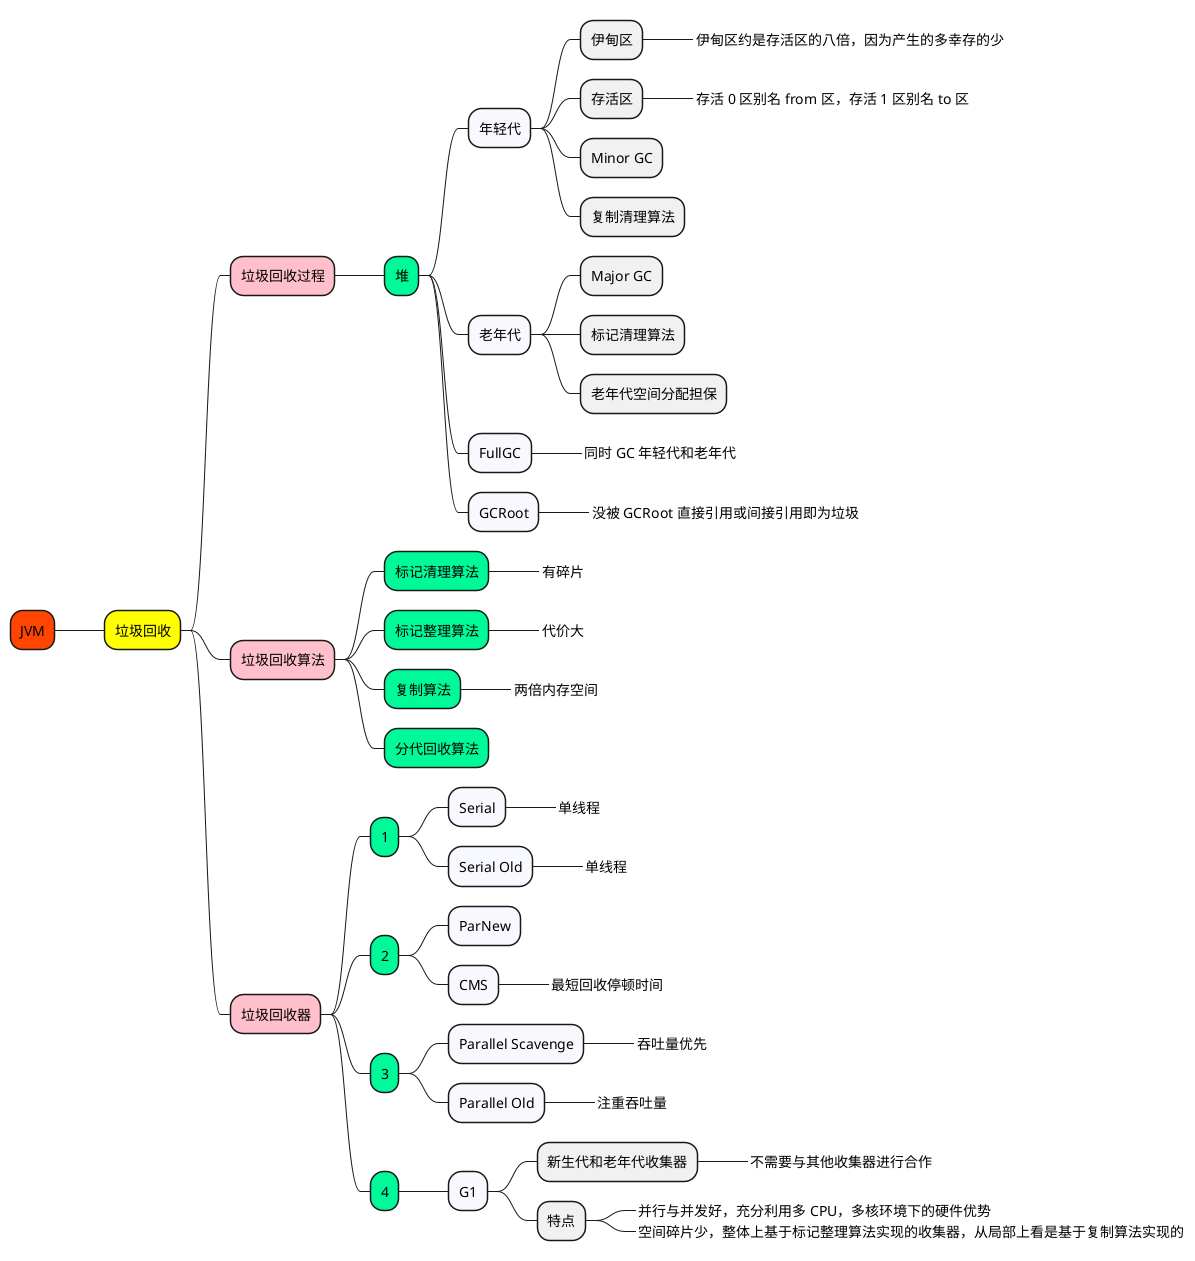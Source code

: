 @startmindmap

+[#OrangeRed] JVM

++[#yellow] 垃圾回收

+++[#Pink] 垃圾回收过程

++++[#MediumSpringGreen] 堆

+++++[#GhostWhite] 年轻代
++++++ 伊甸区
+++++++_ 伊甸区约是存活区的八倍，因为产生的多幸存的少
++++++ 存活区
+++++++_ 存活 0 区别名 from 区，存活 1 区别名 to 区
++++++ Minor GC
++++++ 复制清理算法

+++++[#GhostWhite] 老年代
++++++ Major GC
++++++ 标记清理算法
++++++ 老年代空间分配担保

+++++[#GhostWhite] FullGC
++++++_ 同时 GC 年轻代和老年代

+++++[#GhostWhite] GCRoot
++++++_ 没被 GCRoot 直接引用或间接引用即为垃圾


+++[#Pink] 垃圾回收算法

++++[#MediumSpringGreen] 标记清理算法
+++++_ 有碎片
++++[#MediumSpringGreen] 标记整理算法
+++++_ 代价大
++++[#MediumSpringGreen] 复制算法
+++++_ 两倍内存空间
++++[#MediumSpringGreen] 分代回收算法


+++[#Pink] 垃圾回收器

++++[#MediumSpringGreen] 1
+++++[#GhostWhite] Serial
++++++_ 单线程
+++++[#GhostWhite] Serial Old
++++++_ 单线程

++++[#MediumSpringGreen] 2
+++++[#GhostWhite] ParNew
+++++[#GhostWhite] CMS
++++++_ 最短回收停顿时间

++++[#MediumSpringGreen] 3
+++++[#GhostWhite] Parallel Scavenge
++++++_ 吞吐量优先
+++++[#GhostWhite] Parallel Old
++++++_ 注重吞吐量

++++[#MediumSpringGreen] 4
+++++[#GhostWhite] G1
++++++ 新生代和老年代收集器
+++++++_ 不需要与其他收集器进行合作
++++++ 特点
+++++++_ 并行与并发好，充分利用多 CPU，多核环境下的硬件优势
+++++++_ 空间碎片少，整体上基于标记整理算法实现的收集器，从局部上看是基于复制算法实现的


@endmindmap
